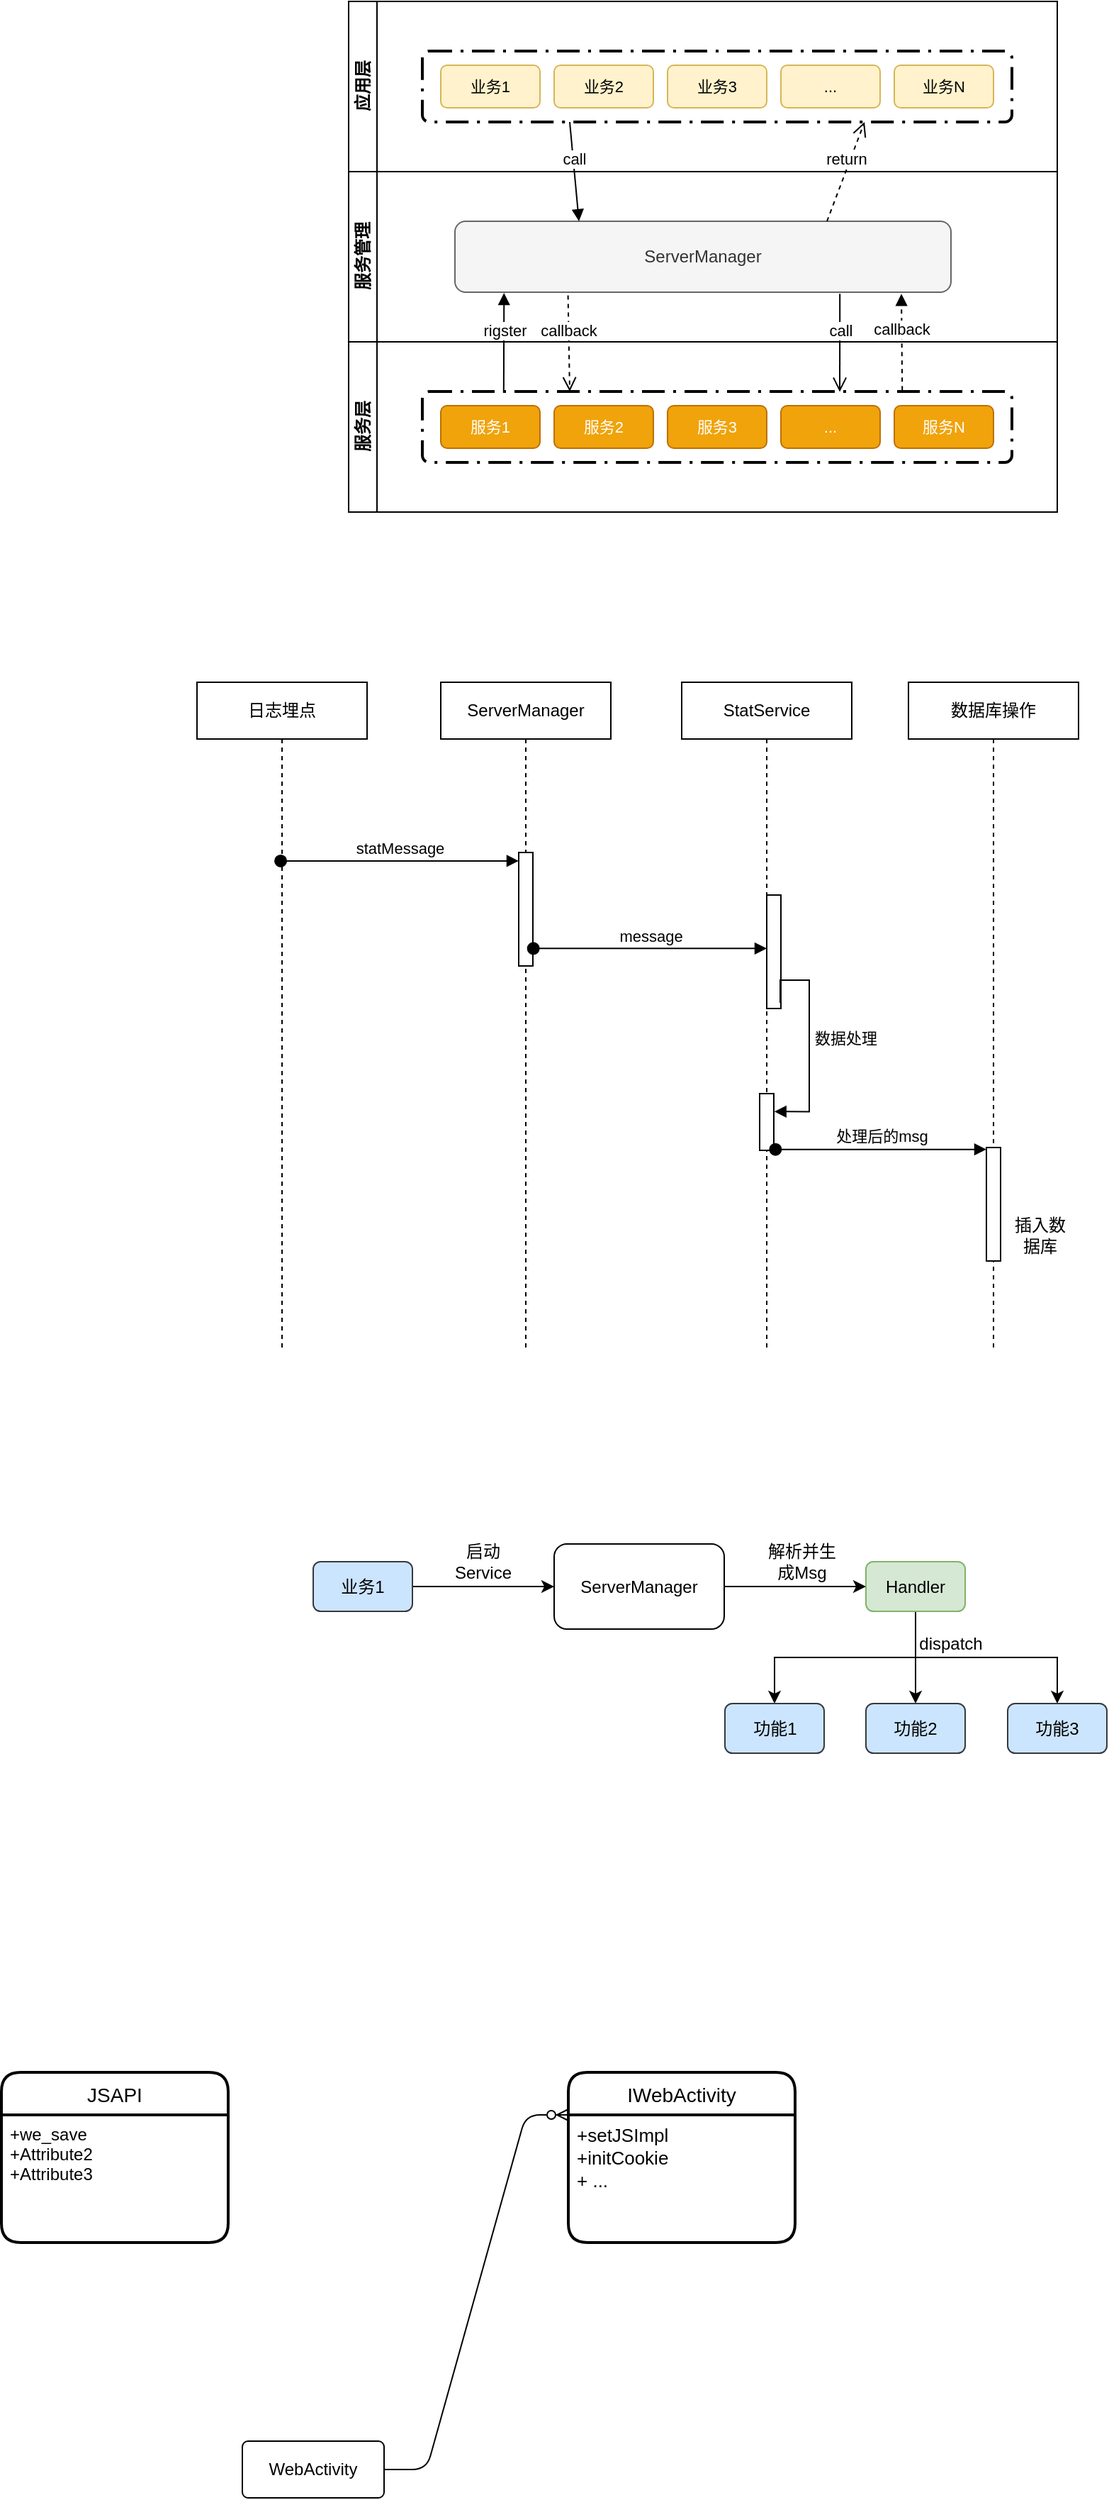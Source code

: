 <mxfile version="13.10.6" type="github">
  <diagram id="6sg15hHj_-Byl1abYVdN" name="第 1 页">
    <mxGraphModel dx="1186" dy="716" grid="1" gridSize="10" guides="1" tooltips="1" connect="1" arrows="1" fold="1" page="1" pageScale="1" pageWidth="1654" pageHeight="2336" math="0" shadow="0">
      <root>
        <mxCell id="0" />
        <mxCell id="1" parent="0" />
        <mxCell id="R7gVYazL5rgEZHo6psz_-6" value="" style="swimlane;html=1;childLayout=stackLayout;resizeParent=1;resizeParentMax=0;horizontal=0;startSize=0;horizontalStack=0;glass=0;" parent="1" vertex="1">
          <mxGeometry x="345" y="110" width="500" height="360" as="geometry">
            <mxRectangle x="345" y="110" width="30" height="50" as="alternateBounds" />
          </mxGeometry>
        </mxCell>
        <mxCell id="R7gVYazL5rgEZHo6psz_-7" value="应用层" style="swimlane;html=1;startSize=20;horizontal=0;" parent="R7gVYazL5rgEZHo6psz_-6" vertex="1">
          <mxGeometry width="500" height="120" as="geometry">
            <mxRectangle width="500" height="20" as="alternateBounds" />
          </mxGeometry>
        </mxCell>
        <mxCell id="R7gVYazL5rgEZHo6psz_-20" value="" style="rounded=1;arcSize=10;dashed=1;strokeColor=#000000;fillColor=none;gradientColor=none;dashPattern=8 3 1 3;strokeWidth=2;glass=0;" parent="R7gVYazL5rgEZHo6psz_-7" vertex="1">
          <mxGeometry x="52" y="35" width="416" height="50" as="geometry" />
        </mxCell>
        <mxCell id="R7gVYazL5rgEZHo6psz_-12" value="&lt;span style=&quot;font-size: 11px&quot;&gt;业务1&lt;/span&gt;" style="rounded=1;whiteSpace=wrap;html=1;fillColor=#fff2cc;strokeColor=#d6b656;glass=0;" parent="R7gVYazL5rgEZHo6psz_-7" vertex="1">
          <mxGeometry x="65" y="45" width="70" height="30" as="geometry" />
        </mxCell>
        <mxCell id="R7gVYazL5rgEZHo6psz_-15" value="&lt;span style=&quot;font-size: 11px&quot;&gt;业务2&lt;/span&gt;" style="rounded=1;whiteSpace=wrap;html=1;fillColor=#fff2cc;strokeColor=#d6b656;glass=0;" parent="R7gVYazL5rgEZHo6psz_-7" vertex="1">
          <mxGeometry x="145" y="45" width="70" height="30" as="geometry" />
        </mxCell>
        <mxCell id="R7gVYazL5rgEZHo6psz_-18" value="&lt;span style=&quot;font-size: 11px&quot;&gt;业务3&lt;/span&gt;" style="rounded=1;whiteSpace=wrap;html=1;fillColor=#fff2cc;strokeColor=#d6b656;glass=0;" parent="R7gVYazL5rgEZHo6psz_-7" vertex="1">
          <mxGeometry x="225" y="45" width="70" height="30" as="geometry" />
        </mxCell>
        <mxCell id="R7gVYazL5rgEZHo6psz_-17" value="&lt;font style=&quot;font-size: 11px&quot;&gt;...&lt;/font&gt;" style="rounded=1;whiteSpace=wrap;html=1;fillColor=#fff2cc;strokeColor=#d6b656;glass=0;" parent="R7gVYazL5rgEZHo6psz_-7" vertex="1">
          <mxGeometry x="305" y="45" width="70" height="30" as="geometry" />
        </mxCell>
        <mxCell id="R7gVYazL5rgEZHo6psz_-16" value="&lt;span style=&quot;font-size: 11px&quot;&gt;业务N&lt;/span&gt;" style="rounded=1;whiteSpace=wrap;html=1;fillColor=#fff2cc;strokeColor=#d6b656;glass=0;" parent="R7gVYazL5rgEZHo6psz_-7" vertex="1">
          <mxGeometry x="385" y="45" width="70" height="30" as="geometry" />
        </mxCell>
        <mxCell id="R7gVYazL5rgEZHo6psz_-8" value="服务管理" style="swimlane;html=1;startSize=20;horizontal=0;" parent="R7gVYazL5rgEZHo6psz_-6" vertex="1">
          <mxGeometry y="120" width="500" height="120" as="geometry">
            <mxRectangle y="120" width="500" height="40" as="alternateBounds" />
          </mxGeometry>
        </mxCell>
        <mxCell id="R7gVYazL5rgEZHo6psz_-11" value="ServerManager" style="rounded=1;whiteSpace=wrap;html=1;fillColor=#f5f5f5;strokeColor=#666666;glass=0;fontColor=#333333;" parent="R7gVYazL5rgEZHo6psz_-8" vertex="1">
          <mxGeometry x="75" y="35" width="350" height="50" as="geometry" />
        </mxCell>
        <mxCell id="R7gVYazL5rgEZHo6psz_-9" value="服务层" style="swimlane;html=1;startSize=20;horizontal=0;" parent="R7gVYazL5rgEZHo6psz_-6" vertex="1">
          <mxGeometry y="240" width="500" height="120" as="geometry">
            <mxRectangle y="240" width="500" height="40" as="alternateBounds" />
          </mxGeometry>
        </mxCell>
        <mxCell id="R7gVYazL5rgEZHo6psz_-29" value="" style="rounded=1;arcSize=10;dashed=1;strokeColor=#000000;fillColor=none;gradientColor=none;dashPattern=8 3 1 3;strokeWidth=2;glass=0;" parent="R7gVYazL5rgEZHo6psz_-9" vertex="1">
          <mxGeometry x="52" y="35" width="416" height="50" as="geometry" />
        </mxCell>
        <mxCell id="R7gVYazL5rgEZHo6psz_-30" value="&lt;span style=&quot;font-size: 11px&quot;&gt;服务1&lt;/span&gt;" style="rounded=1;whiteSpace=wrap;html=1;fillColor=#f0a30a;strokeColor=#BD7000;glass=0;fontColor=#ffffff;" parent="R7gVYazL5rgEZHo6psz_-9" vertex="1">
          <mxGeometry x="65" y="45" width="70" height="30" as="geometry" />
        </mxCell>
        <mxCell id="R7gVYazL5rgEZHo6psz_-31" value="&lt;span style=&quot;font-size: 11px&quot;&gt;服务2&lt;/span&gt;" style="rounded=1;whiteSpace=wrap;html=1;fillColor=#f0a30a;strokeColor=#BD7000;glass=0;fontColor=#ffffff;" parent="R7gVYazL5rgEZHo6psz_-9" vertex="1">
          <mxGeometry x="145" y="45" width="70" height="30" as="geometry" />
        </mxCell>
        <mxCell id="R7gVYazL5rgEZHo6psz_-33" value="&lt;span style=&quot;font-size: 11px&quot;&gt;服务3&lt;/span&gt;" style="rounded=1;whiteSpace=wrap;html=1;fillColor=#f0a30a;strokeColor=#BD7000;glass=0;fontColor=#ffffff;" parent="R7gVYazL5rgEZHo6psz_-9" vertex="1">
          <mxGeometry x="225" y="45" width="70" height="30" as="geometry" />
        </mxCell>
        <mxCell id="R7gVYazL5rgEZHo6psz_-32" value="&lt;span style=&quot;font-size: 11px&quot;&gt;...&lt;/span&gt;" style="rounded=1;whiteSpace=wrap;html=1;fillColor=#f0a30a;strokeColor=#BD7000;glass=0;fontColor=#ffffff;" parent="R7gVYazL5rgEZHo6psz_-9" vertex="1">
          <mxGeometry x="305" y="45" width="70" height="30" as="geometry" />
        </mxCell>
        <mxCell id="R7gVYazL5rgEZHo6psz_-34" value="&lt;span style=&quot;font-size: 11px&quot;&gt;服务N&lt;/span&gt;" style="rounded=1;whiteSpace=wrap;html=1;fillColor=#f0a30a;strokeColor=#BD7000;glass=0;fontColor=#ffffff;" parent="R7gVYazL5rgEZHo6psz_-9" vertex="1">
          <mxGeometry x="385" y="45" width="70" height="30" as="geometry" />
        </mxCell>
        <mxCell id="R7gVYazL5rgEZHo6psz_-42" value="call" style="html=1;verticalAlign=bottom;endArrow=block;exitX=0.25;exitY=1;exitDx=0;exitDy=0;entryX=0.25;entryY=0;entryDx=0;entryDy=0;" parent="R7gVYazL5rgEZHo6psz_-6" source="R7gVYazL5rgEZHo6psz_-20" target="R7gVYazL5rgEZHo6psz_-11" edge="1">
          <mxGeometry width="80" relative="1" as="geometry">
            <mxPoint x="215" y="160" as="sourcePoint" />
            <mxPoint x="295" y="160" as="targetPoint" />
          </mxGeometry>
        </mxCell>
        <mxCell id="R7gVYazL5rgEZHo6psz_-44" value="return" style="html=1;verticalAlign=bottom;endArrow=open;dashed=1;endSize=8;entryX=0.75;entryY=1;entryDx=0;entryDy=0;exitX=0.75;exitY=0;exitDx=0;exitDy=0;" parent="R7gVYazL5rgEZHo6psz_-6" source="R7gVYazL5rgEZHo6psz_-11" target="R7gVYazL5rgEZHo6psz_-20" edge="1">
          <mxGeometry relative="1" as="geometry">
            <mxPoint x="295" y="160" as="sourcePoint" />
            <mxPoint x="215" y="160" as="targetPoint" />
          </mxGeometry>
        </mxCell>
        <mxCell id="R7gVYazL5rgEZHo6psz_-45" value="rigster" style="html=1;verticalAlign=bottom;endArrow=block;exitX=0.138;exitY=0.017;exitDx=0;exitDy=0;exitPerimeter=0;entryX=0.099;entryY=1.011;entryDx=0;entryDy=0;entryPerimeter=0;" parent="R7gVYazL5rgEZHo6psz_-6" source="R7gVYazL5rgEZHo6psz_-29" target="R7gVYazL5rgEZHo6psz_-11" edge="1">
          <mxGeometry width="80" relative="1" as="geometry">
            <mxPoint x="215" y="160" as="sourcePoint" />
            <mxPoint x="295" y="160" as="targetPoint" />
          </mxGeometry>
        </mxCell>
        <mxCell id="R7gVYazL5rgEZHo6psz_-46" value="callback" style="html=1;verticalAlign=bottom;endArrow=open;dashed=1;endSize=8;entryX=0.25;entryY=0;entryDx=0;entryDy=0;exitX=0.228;exitY=1.046;exitDx=0;exitDy=0;exitPerimeter=0;" parent="R7gVYazL5rgEZHo6psz_-6" source="R7gVYazL5rgEZHo6psz_-11" target="R7gVYazL5rgEZHo6psz_-29" edge="1">
          <mxGeometry relative="1" as="geometry">
            <mxPoint x="295" y="160" as="sourcePoint" />
            <mxPoint x="215" y="160" as="targetPoint" />
          </mxGeometry>
        </mxCell>
        <mxCell id="R7gVYazL5rgEZHo6psz_-47" value="callback" style="html=1;verticalAlign=bottom;endArrow=block;exitX=0.814;exitY=-0.017;exitDx=0;exitDy=0;entryX=0.9;entryY=1.023;entryDx=0;entryDy=0;entryPerimeter=0;exitPerimeter=0;dashed=1;" parent="R7gVYazL5rgEZHo6psz_-6" source="R7gVYazL5rgEZHo6psz_-29" target="R7gVYazL5rgEZHo6psz_-11" edge="1">
          <mxGeometry width="80" relative="1" as="geometry">
            <mxPoint x="119.408" y="285.85" as="sourcePoint" />
            <mxPoint x="119.65" y="215.55" as="targetPoint" />
          </mxGeometry>
        </mxCell>
        <mxCell id="R7gVYazL5rgEZHo6psz_-48" value="call" style="html=1;verticalAlign=bottom;endArrow=open;endSize=8;entryX=0.708;entryY=0.006;entryDx=0;entryDy=0;exitX=0.776;exitY=1.023;exitDx=0;exitDy=0;exitPerimeter=0;entryPerimeter=0;" parent="R7gVYazL5rgEZHo6psz_-6" source="R7gVYazL5rgEZHo6psz_-11" target="R7gVYazL5rgEZHo6psz_-29" edge="1">
          <mxGeometry relative="1" as="geometry">
            <mxPoint x="164.8" y="217.3" as="sourcePoint" />
            <mxPoint x="166" y="285" as="targetPoint" />
          </mxGeometry>
        </mxCell>
        <mxCell id="QbrIPNOTZNOffeJjZvsj-2" value="日志埋点" style="shape=umlLifeline;perimeter=lifelinePerimeter;whiteSpace=wrap;html=1;container=1;collapsible=0;recursiveResize=0;outlineConnect=0;rounded=0;sketch=0;" parent="1" vertex="1">
          <mxGeometry x="238" y="590" width="120" height="470" as="geometry" />
        </mxCell>
        <mxCell id="QbrIPNOTZNOffeJjZvsj-3" value="数据库操作" style="shape=umlLifeline;perimeter=lifelinePerimeter;whiteSpace=wrap;html=1;container=1;collapsible=0;recursiveResize=0;outlineConnect=0;rounded=0;sketch=0;" parent="1" vertex="1">
          <mxGeometry x="740" y="590" width="120" height="470" as="geometry" />
        </mxCell>
        <mxCell id="QbrIPNOTZNOffeJjZvsj-17" value="" style="html=1;points=[];perimeter=orthogonalPerimeter;" parent="QbrIPNOTZNOffeJjZvsj-3" vertex="1">
          <mxGeometry x="55" y="328" width="10" height="80" as="geometry" />
        </mxCell>
        <mxCell id="QbrIPNOTZNOffeJjZvsj-19" value="插入数据库" style="text;html=1;strokeColor=none;fillColor=none;align=center;verticalAlign=middle;whiteSpace=wrap;rounded=0;" parent="QbrIPNOTZNOffeJjZvsj-3" vertex="1">
          <mxGeometry x="73" y="380" width="40" height="20" as="geometry" />
        </mxCell>
        <mxCell id="QbrIPNOTZNOffeJjZvsj-4" value="ServerManager" style="shape=umlLifeline;perimeter=lifelinePerimeter;whiteSpace=wrap;html=1;container=1;collapsible=0;recursiveResize=0;outlineConnect=0;rounded=0;sketch=0;" parent="1" vertex="1">
          <mxGeometry x="410" y="590" width="120" height="470" as="geometry" />
        </mxCell>
        <mxCell id="QbrIPNOTZNOffeJjZvsj-5" value="" style="html=1;points=[];perimeter=orthogonalPerimeter;" parent="QbrIPNOTZNOffeJjZvsj-4" vertex="1">
          <mxGeometry x="55" y="120" width="10" height="80" as="geometry" />
        </mxCell>
        <mxCell id="QbrIPNOTZNOffeJjZvsj-6" value="statMessage" style="html=1;verticalAlign=bottom;startArrow=oval;endArrow=block;startSize=8;exitX=0.492;exitY=0.268;exitDx=0;exitDy=0;exitPerimeter=0;" parent="1" source="QbrIPNOTZNOffeJjZvsj-2" target="QbrIPNOTZNOffeJjZvsj-5" edge="1">
          <mxGeometry relative="1" as="geometry">
            <mxPoint x="370" y="690" as="sourcePoint" />
          </mxGeometry>
        </mxCell>
        <mxCell id="QbrIPNOTZNOffeJjZvsj-7" value="StatService" style="shape=umlLifeline;perimeter=lifelinePerimeter;whiteSpace=wrap;html=1;container=1;collapsible=0;recursiveResize=0;outlineConnect=0;rounded=0;sketch=0;" parent="1" vertex="1">
          <mxGeometry x="580" y="590" width="120" height="470" as="geometry" />
        </mxCell>
        <mxCell id="QbrIPNOTZNOffeJjZvsj-15" value="" style="html=1;points=[];perimeter=orthogonalPerimeter;" parent="QbrIPNOTZNOffeJjZvsj-7" vertex="1">
          <mxGeometry x="55" y="290" width="10" height="40" as="geometry" />
        </mxCell>
        <mxCell id="QbrIPNOTZNOffeJjZvsj-13" value="" style="html=1;points=[];perimeter=orthogonalPerimeter;" parent="1" vertex="1">
          <mxGeometry x="640" y="740" width="10" height="80" as="geometry" />
        </mxCell>
        <mxCell id="QbrIPNOTZNOffeJjZvsj-14" value="message" style="html=1;verticalAlign=bottom;startArrow=oval;endArrow=block;startSize=8;exitX=1.033;exitY=0.846;exitDx=0;exitDy=0;exitPerimeter=0;" parent="1" source="QbrIPNOTZNOffeJjZvsj-5" target="QbrIPNOTZNOffeJjZvsj-13" edge="1">
          <mxGeometry relative="1" as="geometry">
            <mxPoint x="580" y="760" as="sourcePoint" />
          </mxGeometry>
        </mxCell>
        <mxCell id="QbrIPNOTZNOffeJjZvsj-16" value="数据处理" style="edgeStyle=orthogonalEdgeStyle;html=1;align=left;spacingLeft=2;endArrow=block;rounded=0;entryX=1.033;entryY=0.317;exitX=0.95;exitY=0.95;exitDx=0;exitDy=0;exitPerimeter=0;entryDx=0;entryDy=0;entryPerimeter=0;" parent="1" source="QbrIPNOTZNOffeJjZvsj-13" target="QbrIPNOTZNOffeJjZvsj-15" edge="1">
          <mxGeometry relative="1" as="geometry">
            <mxPoint x="645" y="850" as="sourcePoint" />
            <Array as="points">
              <mxPoint x="650" y="800" />
              <mxPoint x="670" y="800" />
              <mxPoint x="670" y="893" />
            </Array>
          </mxGeometry>
        </mxCell>
        <mxCell id="QbrIPNOTZNOffeJjZvsj-18" value="处理后的msg" style="html=1;verticalAlign=bottom;startArrow=oval;endArrow=block;startSize=8;exitX=1.117;exitY=0.983;exitDx=0;exitDy=0;exitPerimeter=0;" parent="1" source="QbrIPNOTZNOffeJjZvsj-15" target="QbrIPNOTZNOffeJjZvsj-17" edge="1">
          <mxGeometry relative="1" as="geometry">
            <mxPoint x="735" y="910" as="sourcePoint" />
          </mxGeometry>
        </mxCell>
        <mxCell id="ELsuXOG9NYPYfu7IpwLm-6" style="edgeStyle=orthogonalEdgeStyle;rounded=0;orthogonalLoop=1;jettySize=auto;html=1;exitX=1;exitY=0.5;exitDx=0;exitDy=0;entryX=0;entryY=0.5;entryDx=0;entryDy=0;" parent="1" source="ELsuXOG9NYPYfu7IpwLm-1" target="ELsuXOG9NYPYfu7IpwLm-5" edge="1">
          <mxGeometry relative="1" as="geometry" />
        </mxCell>
        <mxCell id="ELsuXOG9NYPYfu7IpwLm-1" value="业务1" style="rounded=1;whiteSpace=wrap;html=1;fillColor=#cce5ff;strokeColor=#36393d;" parent="1" vertex="1">
          <mxGeometry x="320" y="1210" width="70" height="35" as="geometry" />
        </mxCell>
        <mxCell id="ELsuXOG9NYPYfu7IpwLm-15" style="edgeStyle=orthogonalEdgeStyle;rounded=0;orthogonalLoop=1;jettySize=auto;html=1;exitX=0.5;exitY=1;exitDx=0;exitDy=0;entryX=0.5;entryY=0;entryDx=0;entryDy=0;" parent="1" source="ELsuXOG9NYPYfu7IpwLm-2" target="ELsuXOG9NYPYfu7IpwLm-12" edge="1">
          <mxGeometry relative="1" as="geometry" />
        </mxCell>
        <mxCell id="ELsuXOG9NYPYfu7IpwLm-16" style="edgeStyle=orthogonalEdgeStyle;rounded=0;orthogonalLoop=1;jettySize=auto;html=1;exitX=0.5;exitY=1;exitDx=0;exitDy=0;" parent="1" source="ELsuXOG9NYPYfu7IpwLm-2" target="ELsuXOG9NYPYfu7IpwLm-3" edge="1">
          <mxGeometry relative="1" as="geometry" />
        </mxCell>
        <mxCell id="ELsuXOG9NYPYfu7IpwLm-17" style="edgeStyle=orthogonalEdgeStyle;rounded=0;orthogonalLoop=1;jettySize=auto;html=1;exitX=0.5;exitY=1;exitDx=0;exitDy=0;" parent="1" source="ELsuXOG9NYPYfu7IpwLm-2" target="ELsuXOG9NYPYfu7IpwLm-11" edge="1">
          <mxGeometry relative="1" as="geometry" />
        </mxCell>
        <mxCell id="ELsuXOG9NYPYfu7IpwLm-2" value="Handler" style="rounded=1;whiteSpace=wrap;html=1;fillColor=#d5e8d4;strokeColor=#82b366;" parent="1" vertex="1">
          <mxGeometry x="710" y="1210" width="70" height="35" as="geometry" />
        </mxCell>
        <mxCell id="ELsuXOG9NYPYfu7IpwLm-3" value="功能1" style="rounded=1;whiteSpace=wrap;html=1;fillColor=#cce5ff;strokeColor=#36393d;" parent="1" vertex="1">
          <mxGeometry x="610.5" y="1310" width="70" height="35" as="geometry" />
        </mxCell>
        <mxCell id="ELsuXOG9NYPYfu7IpwLm-9" style="edgeStyle=orthogonalEdgeStyle;rounded=0;orthogonalLoop=1;jettySize=auto;html=1;exitX=1;exitY=0.5;exitDx=0;exitDy=0;entryX=0;entryY=0.5;entryDx=0;entryDy=0;" parent="1" source="ELsuXOG9NYPYfu7IpwLm-5" target="ELsuXOG9NYPYfu7IpwLm-2" edge="1">
          <mxGeometry relative="1" as="geometry" />
        </mxCell>
        <mxCell id="ELsuXOG9NYPYfu7IpwLm-5" value="ServerManager" style="rounded=1;whiteSpace=wrap;html=1;" parent="1" vertex="1">
          <mxGeometry x="490" y="1197.5" width="120" height="60" as="geometry" />
        </mxCell>
        <mxCell id="ELsuXOG9NYPYfu7IpwLm-7" value="启动Service" style="text;html=1;strokeColor=none;fillColor=none;align=center;verticalAlign=middle;whiteSpace=wrap;rounded=0;" parent="1" vertex="1">
          <mxGeometry x="420" y="1200" width="40" height="20" as="geometry" />
        </mxCell>
        <mxCell id="ELsuXOG9NYPYfu7IpwLm-10" value="解析并生成Msg" style="text;html=1;strokeColor=none;fillColor=none;align=center;verticalAlign=middle;whiteSpace=wrap;rounded=0;" parent="1" vertex="1">
          <mxGeometry x="640" y="1200" width="50" height="20" as="geometry" />
        </mxCell>
        <mxCell id="ELsuXOG9NYPYfu7IpwLm-11" value="功能3" style="rounded=1;whiteSpace=wrap;html=1;fillColor=#cce5ff;strokeColor=#36393d;" parent="1" vertex="1">
          <mxGeometry x="810" y="1310" width="70" height="35" as="geometry" />
        </mxCell>
        <mxCell id="ELsuXOG9NYPYfu7IpwLm-12" value="功能2" style="rounded=1;whiteSpace=wrap;html=1;fillColor=#cce5ff;strokeColor=#36393d;" parent="1" vertex="1">
          <mxGeometry x="710" y="1310" width="70" height="35" as="geometry" />
        </mxCell>
        <mxCell id="ELsuXOG9NYPYfu7IpwLm-18" value="dispatch" style="text;html=1;strokeColor=none;fillColor=none;align=center;verticalAlign=middle;whiteSpace=wrap;rounded=0;" parent="1" vertex="1">
          <mxGeometry x="750" y="1257.5" width="40" height="20" as="geometry" />
        </mxCell>
        <mxCell id="v_mcmU05dLHTExcDYxln-1" value="IWebActivity" style="swimlane;childLayout=stackLayout;horizontal=1;startSize=30;horizontalStack=0;rounded=1;fontSize=14;fontStyle=0;strokeWidth=2;resizeParent=0;resizeLast=1;shadow=0;dashed=0;align=center;" vertex="1" parent="1">
          <mxGeometry x="500" y="1570" width="160" height="120" as="geometry">
            <mxRectangle x="200" y="1700" width="110" height="30" as="alternateBounds" />
          </mxGeometry>
        </mxCell>
        <mxCell id="v_mcmU05dLHTExcDYxln-2" value="+setJSImpl&#xa;+initCookie&#xa;+ ..." style="align=left;strokeColor=none;fillColor=none;spacingLeft=4;fontSize=13;verticalAlign=top;resizable=0;rotatable=0;part=1;" vertex="1" parent="v_mcmU05dLHTExcDYxln-1">
          <mxGeometry y="30" width="160" height="90" as="geometry" />
        </mxCell>
        <mxCell id="v_mcmU05dLHTExcDYxln-4" value="WebActivity" style="rounded=1;arcSize=10;whiteSpace=wrap;html=1;align=center;" vertex="1" parent="1">
          <mxGeometry x="270" y="1830" width="100" height="40" as="geometry" />
        </mxCell>
        <mxCell id="v_mcmU05dLHTExcDYxln-5" value="" style="edgeStyle=entityRelationEdgeStyle;fontSize=12;html=1;endArrow=ERzeroToMany;endFill=1;exitX=1;exitY=0.5;exitDx=0;exitDy=0;entryX=0;entryY=0;entryDx=0;entryDy=0;" edge="1" parent="1" source="v_mcmU05dLHTExcDYxln-4" target="v_mcmU05dLHTExcDYxln-2">
          <mxGeometry width="100" height="100" relative="1" as="geometry">
            <mxPoint x="390" y="1900" as="sourcePoint" />
            <mxPoint x="490" y="1800" as="targetPoint" />
          </mxGeometry>
        </mxCell>
        <mxCell id="v_mcmU05dLHTExcDYxln-6" value="JSAPI" style="swimlane;childLayout=stackLayout;horizontal=1;startSize=30;horizontalStack=0;rounded=1;fontSize=14;fontStyle=0;strokeWidth=2;resizeParent=0;resizeLast=1;shadow=0;dashed=0;align=center;" vertex="1" parent="1">
          <mxGeometry x="100" y="1570" width="160" height="120" as="geometry" />
        </mxCell>
        <mxCell id="v_mcmU05dLHTExcDYxln-7" value="+we_save&#xa;+Attribute2&#xa;+Attribute3" style="align=left;strokeColor=none;fillColor=none;spacingLeft=4;fontSize=12;verticalAlign=top;resizable=0;rotatable=0;part=1;" vertex="1" parent="v_mcmU05dLHTExcDYxln-6">
          <mxGeometry y="30" width="160" height="90" as="geometry" />
        </mxCell>
      </root>
    </mxGraphModel>
  </diagram>
</mxfile>
